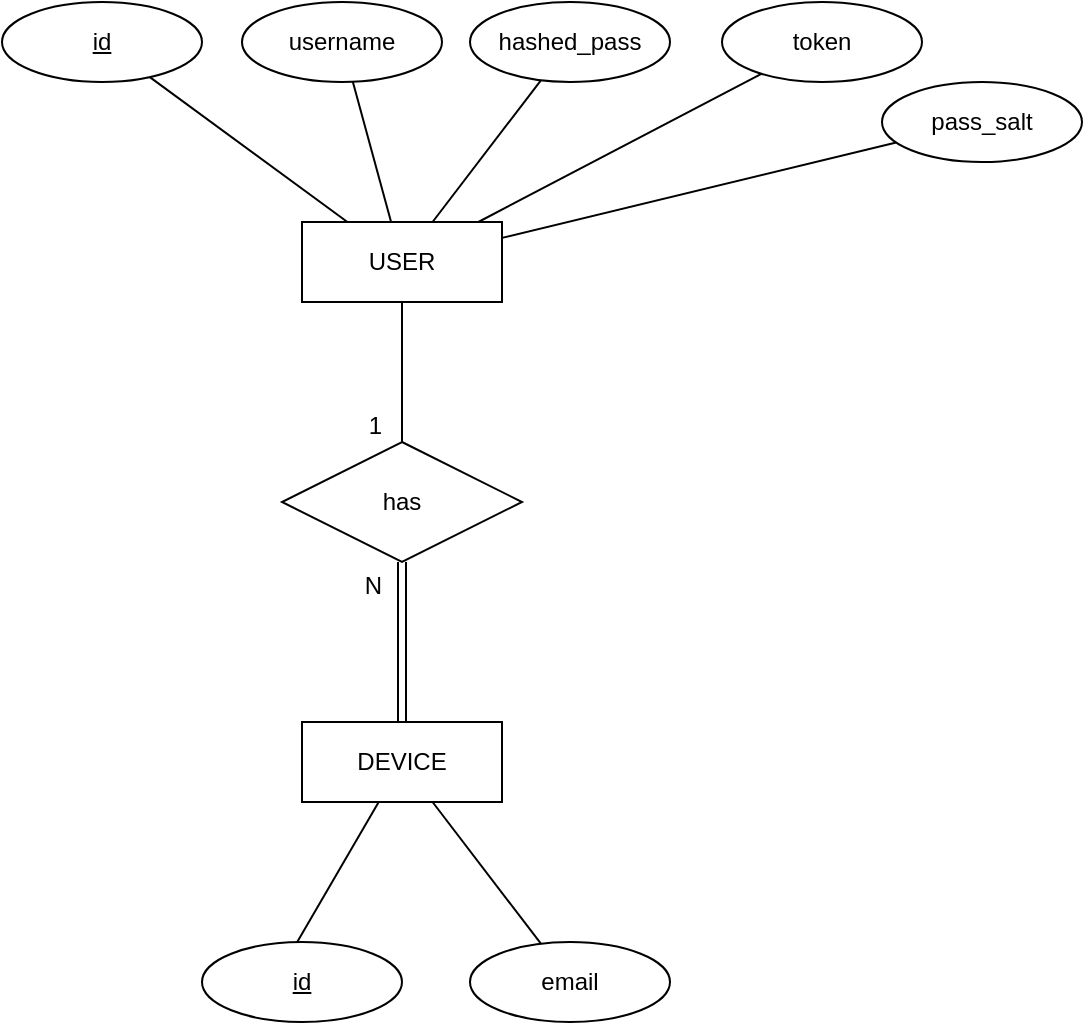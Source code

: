 <mxfile version="21.1.2" type="device">
  <diagram name="Página-1" id="dSMESLf1brXUNQfupKq1">
    <mxGraphModel dx="1050" dy="621" grid="1" gridSize="10" guides="1" tooltips="1" connect="1" arrows="1" fold="1" page="1" pageScale="1" pageWidth="827" pageHeight="1169" math="0" shadow="0">
      <root>
        <mxCell id="0" />
        <mxCell id="1" parent="0" />
        <mxCell id="UeETvZMfSn2D6VsuQUf8-4" value="" style="endArrow=none;html=1;rounded=0;" parent="1" edge="1" target="7Dnz9T_1jgGXGvEqVInA-2">
          <mxGeometry relative="1" as="geometry">
            <mxPoint x="317.471" y="470.225" as="sourcePoint" />
            <mxPoint x="344" y="400" as="targetPoint" />
          </mxGeometry>
        </mxCell>
        <mxCell id="UeETvZMfSn2D6VsuQUf8-6" value="" style="endArrow=none;html=1;rounded=0;" parent="1" source="UeETvZMfSn2D6VsuQUf8-8" edge="1" target="7Dnz9T_1jgGXGvEqVInA-2">
          <mxGeometry relative="1" as="geometry">
            <mxPoint x="417.117" y="309.325" as="sourcePoint" />
            <mxPoint x="388.182" y="400" as="targetPoint" />
          </mxGeometry>
        </mxCell>
        <mxCell id="UeETvZMfSn2D6VsuQUf8-8" value="email" style="ellipse;whiteSpace=wrap;html=1;align=center;" parent="1" vertex="1">
          <mxGeometry x="404" y="470" width="100" height="40" as="geometry" />
        </mxCell>
        <mxCell id="UeETvZMfSn2D6VsuQUf8-17" value="USER" style="whiteSpace=wrap;html=1;align=center;" parent="1" vertex="1">
          <mxGeometry x="320" y="110" width="100" height="40" as="geometry" />
        </mxCell>
        <mxCell id="UeETvZMfSn2D6VsuQUf8-18" value="id" style="ellipse;whiteSpace=wrap;html=1;align=center;fontStyle=4;" parent="1" vertex="1">
          <mxGeometry x="170" width="100" height="40" as="geometry" />
        </mxCell>
        <mxCell id="UeETvZMfSn2D6VsuQUf8-20" value="" style="endArrow=none;html=1;rounded=0;" parent="1" source="UeETvZMfSn2D6VsuQUf8-18" target="UeETvZMfSn2D6VsuQUf8-17" edge="1">
          <mxGeometry relative="1" as="geometry">
            <mxPoint x="236.75" y="48.844" as="sourcePoint" />
            <mxPoint x="284" y="100" as="targetPoint" />
          </mxGeometry>
        </mxCell>
        <mxCell id="UeETvZMfSn2D6VsuQUf8-28" value="username" style="ellipse;whiteSpace=wrap;html=1;align=center;" parent="1" vertex="1">
          <mxGeometry x="290" width="100" height="40" as="geometry" />
        </mxCell>
        <mxCell id="UeETvZMfSn2D6VsuQUf8-29" value="" style="endArrow=none;html=1;rounded=0;" parent="1" source="UeETvZMfSn2D6VsuQUf8-28" target="UeETvZMfSn2D6VsuQUf8-17" edge="1">
          <mxGeometry relative="1" as="geometry">
            <mxPoint x="253.908" y="47.565" as="sourcePoint" />
            <mxPoint x="352.727" y="120" as="targetPoint" />
          </mxGeometry>
        </mxCell>
        <mxCell id="UeETvZMfSn2D6VsuQUf8-30" value="" style="endArrow=none;html=1;rounded=0;" parent="1" source="UeETvZMfSn2D6VsuQUf8-31" target="UeETvZMfSn2D6VsuQUf8-17" edge="1">
          <mxGeometry relative="1" as="geometry">
            <mxPoint x="357.908" y="47.565" as="sourcePoint" />
            <mxPoint x="470.667" y="110" as="targetPoint" />
          </mxGeometry>
        </mxCell>
        <mxCell id="UeETvZMfSn2D6VsuQUf8-31" value="hashed_pass" style="ellipse;whiteSpace=wrap;html=1;align=center;fontSize=12;" parent="1" vertex="1">
          <mxGeometry x="404" width="100" height="40" as="geometry" />
        </mxCell>
        <mxCell id="UeETvZMfSn2D6VsuQUf8-35" value="token" style="ellipse;whiteSpace=wrap;html=1;align=center;" parent="1" vertex="1">
          <mxGeometry x="530" width="100" height="40" as="geometry" />
        </mxCell>
        <mxCell id="UeETvZMfSn2D6VsuQUf8-36" value="" style="endArrow=none;html=1;rounded=0;" parent="1" source="UeETvZMfSn2D6VsuQUf8-35" target="UeETvZMfSn2D6VsuQUf8-17" edge="1">
          <mxGeometry relative="1" as="geometry">
            <mxPoint x="490.471" y="57.647" as="sourcePoint" />
            <mxPoint x="406.8" y="120" as="targetPoint" />
          </mxGeometry>
        </mxCell>
        <mxCell id="UeETvZMfSn2D6VsuQUf8-39" value="" style="endArrow=none;html=1;rounded=0;" parent="1" source="UeETvZMfSn2D6VsuQUf8-17" edge="1" target="7Dnz9T_1jgGXGvEqVInA-4">
          <mxGeometry relative="1" as="geometry">
            <mxPoint x="340" y="240" as="sourcePoint" />
            <mxPoint x="370" y="220" as="targetPoint" />
          </mxGeometry>
        </mxCell>
        <mxCell id="UeETvZMfSn2D6VsuQUf8-40" value="1" style="resizable=0;html=1;align=right;verticalAlign=bottom;" parent="UeETvZMfSn2D6VsuQUf8-39" connectable="0" vertex="1">
          <mxGeometry x="1" relative="1" as="geometry">
            <mxPoint x="-10" as="offset" />
          </mxGeometry>
        </mxCell>
        <mxCell id="UeETvZMfSn2D6VsuQUf8-41" value="" style="endArrow=none;html=1;rounded=0;shape=link;exitX=0.5;exitY=0;exitDx=0;exitDy=0;" parent="1" edge="1" target="7Dnz9T_1jgGXGvEqVInA-4" source="7Dnz9T_1jgGXGvEqVInA-2">
          <mxGeometry relative="1" as="geometry">
            <mxPoint x="370" y="360" as="sourcePoint" />
            <mxPoint x="370" y="280" as="targetPoint" />
          </mxGeometry>
        </mxCell>
        <mxCell id="UeETvZMfSn2D6VsuQUf8-42" value="N" style="resizable=0;html=1;align=right;verticalAlign=bottom;" parent="UeETvZMfSn2D6VsuQUf8-41" connectable="0" vertex="1">
          <mxGeometry x="1" relative="1" as="geometry">
            <mxPoint x="-10" y="20" as="offset" />
          </mxGeometry>
        </mxCell>
        <mxCell id="UeETvZMfSn2D6VsuQUf8-49" value="pass_salt" style="ellipse;whiteSpace=wrap;html=1;align=center;" parent="1" vertex="1">
          <mxGeometry x="610.0" y="40" width="100" height="40" as="geometry" />
        </mxCell>
        <mxCell id="UeETvZMfSn2D6VsuQUf8-50" value="" style="endArrow=none;html=1;rounded=0;" parent="1" source="UeETvZMfSn2D6VsuQUf8-49" target="UeETvZMfSn2D6VsuQUf8-17" edge="1">
          <mxGeometry relative="1" as="geometry">
            <mxPoint x="572.291" y="117.647" as="sourcePoint" />
            <mxPoint x="490.002" y="170" as="targetPoint" />
          </mxGeometry>
        </mxCell>
        <mxCell id="7Dnz9T_1jgGXGvEqVInA-2" value="DEVICE" style="whiteSpace=wrap;html=1;align=center;" vertex="1" parent="1">
          <mxGeometry x="320" y="360" width="100" height="40" as="geometry" />
        </mxCell>
        <mxCell id="7Dnz9T_1jgGXGvEqVInA-3" value="id" style="ellipse;whiteSpace=wrap;html=1;align=center;fontStyle=4;" vertex="1" parent="1">
          <mxGeometry x="270" y="470" width="100" height="40" as="geometry" />
        </mxCell>
        <mxCell id="7Dnz9T_1jgGXGvEqVInA-4" value="has" style="shape=rhombus;perimeter=rhombusPerimeter;whiteSpace=wrap;html=1;align=center;" vertex="1" parent="1">
          <mxGeometry x="310" y="220" width="120" height="60" as="geometry" />
        </mxCell>
      </root>
    </mxGraphModel>
  </diagram>
</mxfile>
